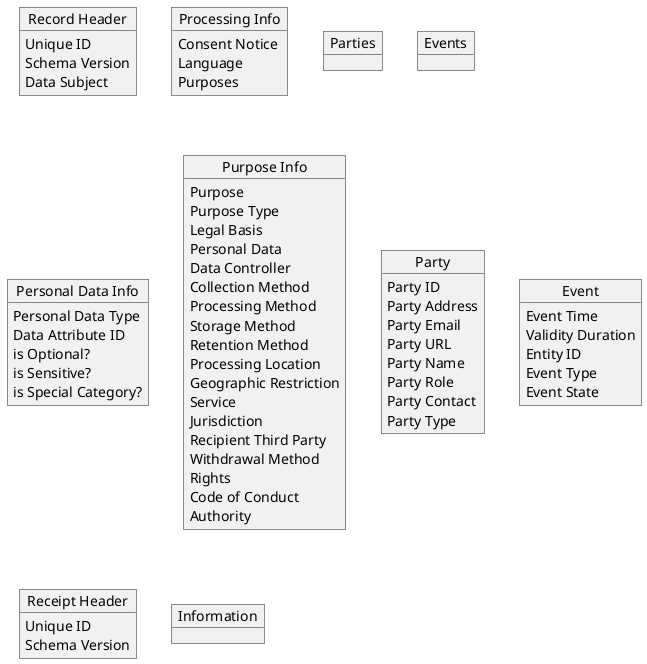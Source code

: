 @startuml


object "Record Header" as RecordHeader {
    Unique ID
    Schema Version
    Data Subject
}

object "Processing Info" as ProcessingInfo {
    Consent Notice
    Language
    Purposes
}

object Parties {
}

object Events {
}

object "Personal Data Info" as PersonalDataInfo {
    Personal Data Type
    Data Attribute ID
    is Optional?
    is Sensitive?
    is Special Category?
}

object "Purpose Info" as PurposeInfo {
    Purpose
    Purpose Type
    Legal Basis
    Personal Data
    Data Controller
    Collection Method
    Processing Method
    Storage Method
    Retention Method
    Processing Location
    Geographic Restriction
    Service
    Jurisdiction
    Recipient Third Party
    Withdrawal Method
    Rights
    Code of Conduct
    Authority
}

object Party {
    Party ID
    Party Address
    Party Email
    Party URL
    Party Name
    Party Role
    Party Contact
    Party Type
}

object Event {
    Event Time
    Validity Duration
    Entity ID
    Event Type
    Event State
}

object "Receipt Header" as ReceiptHeader {
    Unique ID
    Schema Version
}

object Information {
}


@enduml
